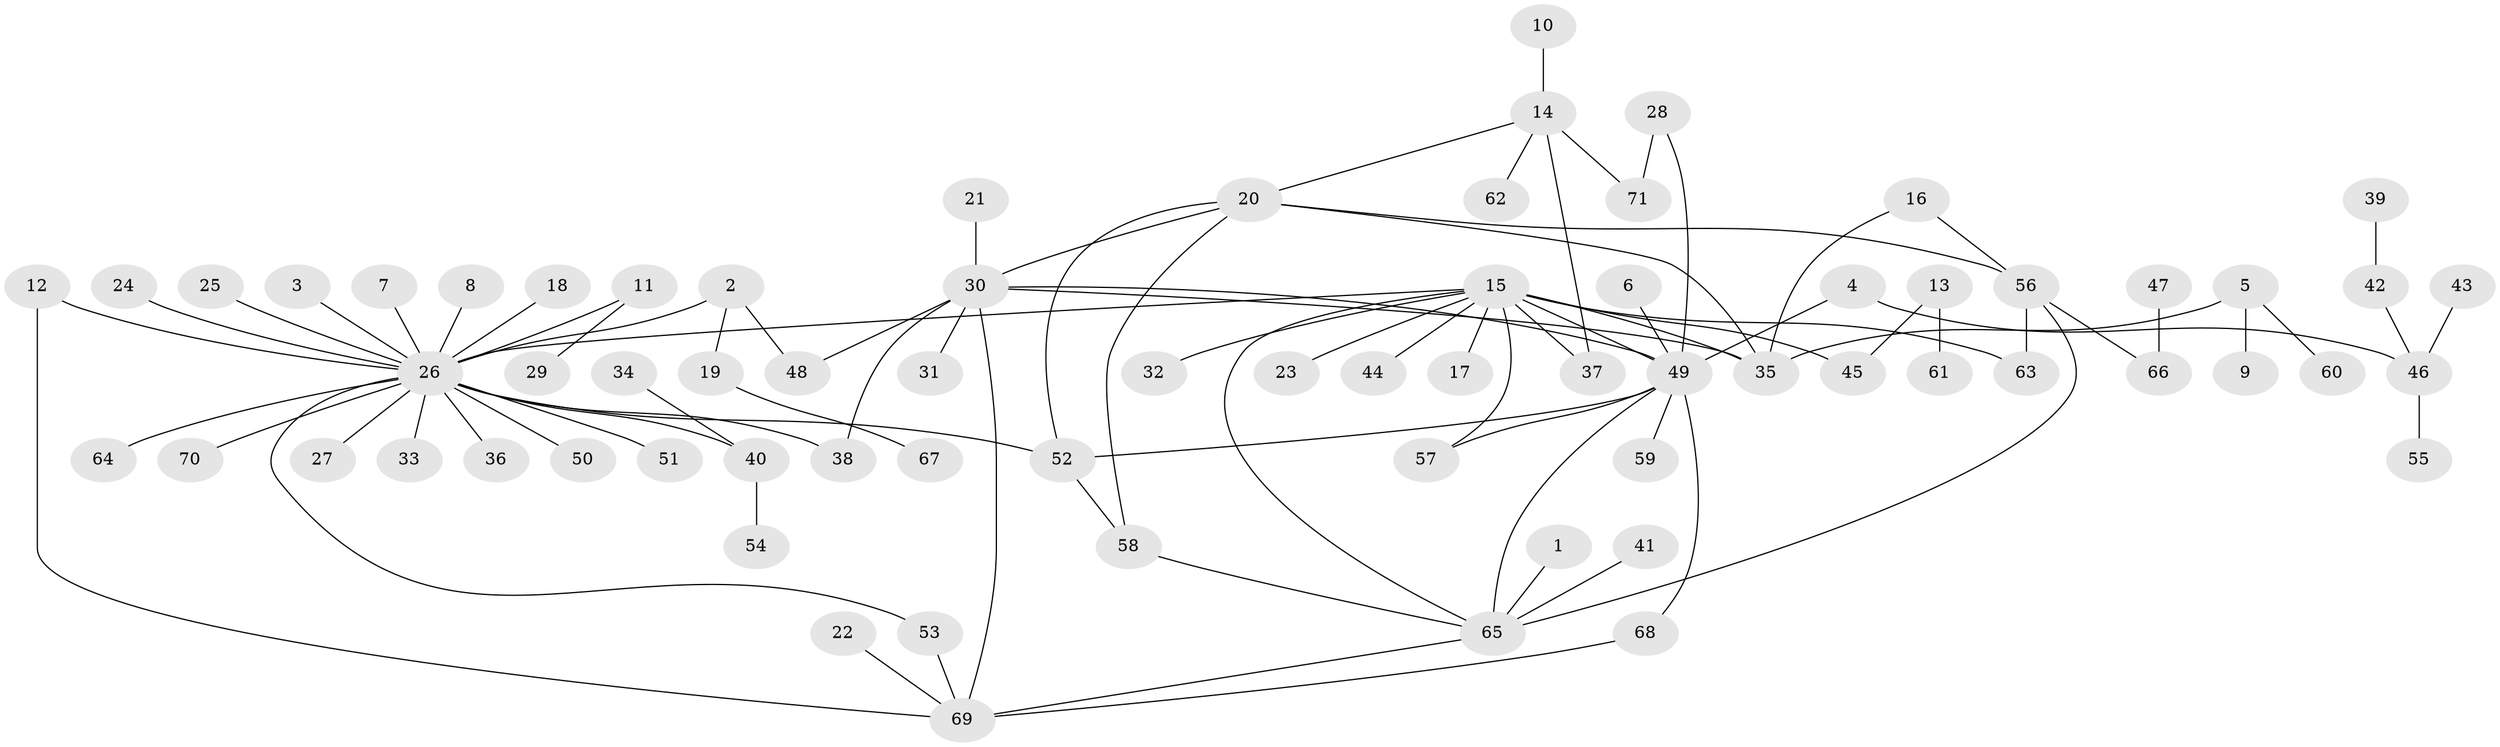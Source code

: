 // original degree distribution, {16: 0.008547008547008548, 7: 0.017094017094017096, 10: 0.017094017094017096, 12: 0.008547008547008548, 23: 0.008547008547008548, 3: 0.1282051282051282, 1: 0.5641025641025641, 2: 0.1794871794871795, 8: 0.008547008547008548, 4: 0.03418803418803419, 5: 0.017094017094017096, 6: 0.008547008547008548}
// Generated by graph-tools (version 1.1) at 2025/36/03/04/25 23:36:46]
// undirected, 71 vertices, 89 edges
graph export_dot {
  node [color=gray90,style=filled];
  1;
  2;
  3;
  4;
  5;
  6;
  7;
  8;
  9;
  10;
  11;
  12;
  13;
  14;
  15;
  16;
  17;
  18;
  19;
  20;
  21;
  22;
  23;
  24;
  25;
  26;
  27;
  28;
  29;
  30;
  31;
  32;
  33;
  34;
  35;
  36;
  37;
  38;
  39;
  40;
  41;
  42;
  43;
  44;
  45;
  46;
  47;
  48;
  49;
  50;
  51;
  52;
  53;
  54;
  55;
  56;
  57;
  58;
  59;
  60;
  61;
  62;
  63;
  64;
  65;
  66;
  67;
  68;
  69;
  70;
  71;
  1 -- 65 [weight=1.0];
  2 -- 19 [weight=1.0];
  2 -- 26 [weight=1.0];
  2 -- 48 [weight=1.0];
  3 -- 26 [weight=1.0];
  4 -- 46 [weight=1.0];
  4 -- 49 [weight=1.0];
  5 -- 9 [weight=1.0];
  5 -- 35 [weight=1.0];
  5 -- 60 [weight=1.0];
  6 -- 49 [weight=1.0];
  7 -- 26 [weight=1.0];
  8 -- 26 [weight=1.0];
  10 -- 14 [weight=1.0];
  11 -- 26 [weight=1.0];
  11 -- 29 [weight=1.0];
  12 -- 26 [weight=1.0];
  12 -- 69 [weight=1.0];
  13 -- 45 [weight=1.0];
  13 -- 61 [weight=1.0];
  14 -- 20 [weight=1.0];
  14 -- 37 [weight=1.0];
  14 -- 62 [weight=1.0];
  14 -- 71 [weight=1.0];
  15 -- 17 [weight=1.0];
  15 -- 23 [weight=1.0];
  15 -- 26 [weight=1.0];
  15 -- 32 [weight=1.0];
  15 -- 35 [weight=1.0];
  15 -- 37 [weight=1.0];
  15 -- 44 [weight=1.0];
  15 -- 45 [weight=2.0];
  15 -- 49 [weight=1.0];
  15 -- 57 [weight=1.0];
  15 -- 63 [weight=1.0];
  15 -- 65 [weight=1.0];
  16 -- 35 [weight=1.0];
  16 -- 56 [weight=1.0];
  18 -- 26 [weight=1.0];
  19 -- 67 [weight=1.0];
  20 -- 30 [weight=1.0];
  20 -- 35 [weight=1.0];
  20 -- 52 [weight=1.0];
  20 -- 56 [weight=1.0];
  20 -- 58 [weight=1.0];
  21 -- 30 [weight=1.0];
  22 -- 69 [weight=1.0];
  24 -- 26 [weight=1.0];
  25 -- 26 [weight=1.0];
  26 -- 27 [weight=2.0];
  26 -- 33 [weight=1.0];
  26 -- 36 [weight=1.0];
  26 -- 38 [weight=1.0];
  26 -- 40 [weight=1.0];
  26 -- 50 [weight=1.0];
  26 -- 51 [weight=1.0];
  26 -- 52 [weight=1.0];
  26 -- 53 [weight=1.0];
  26 -- 64 [weight=1.0];
  26 -- 70 [weight=1.0];
  28 -- 49 [weight=1.0];
  28 -- 71 [weight=1.0];
  30 -- 31 [weight=1.0];
  30 -- 35 [weight=1.0];
  30 -- 38 [weight=1.0];
  30 -- 48 [weight=1.0];
  30 -- 49 [weight=1.0];
  30 -- 69 [weight=1.0];
  34 -- 40 [weight=1.0];
  39 -- 42 [weight=1.0];
  40 -- 54 [weight=1.0];
  41 -- 65 [weight=1.0];
  42 -- 46 [weight=1.0];
  43 -- 46 [weight=1.0];
  46 -- 55 [weight=1.0];
  47 -- 66 [weight=1.0];
  49 -- 52 [weight=1.0];
  49 -- 57 [weight=1.0];
  49 -- 59 [weight=1.0];
  49 -- 65 [weight=1.0];
  49 -- 68 [weight=1.0];
  52 -- 58 [weight=1.0];
  53 -- 69 [weight=1.0];
  56 -- 63 [weight=1.0];
  56 -- 65 [weight=1.0];
  56 -- 66 [weight=1.0];
  58 -- 65 [weight=1.0];
  65 -- 69 [weight=1.0];
  68 -- 69 [weight=1.0];
}

